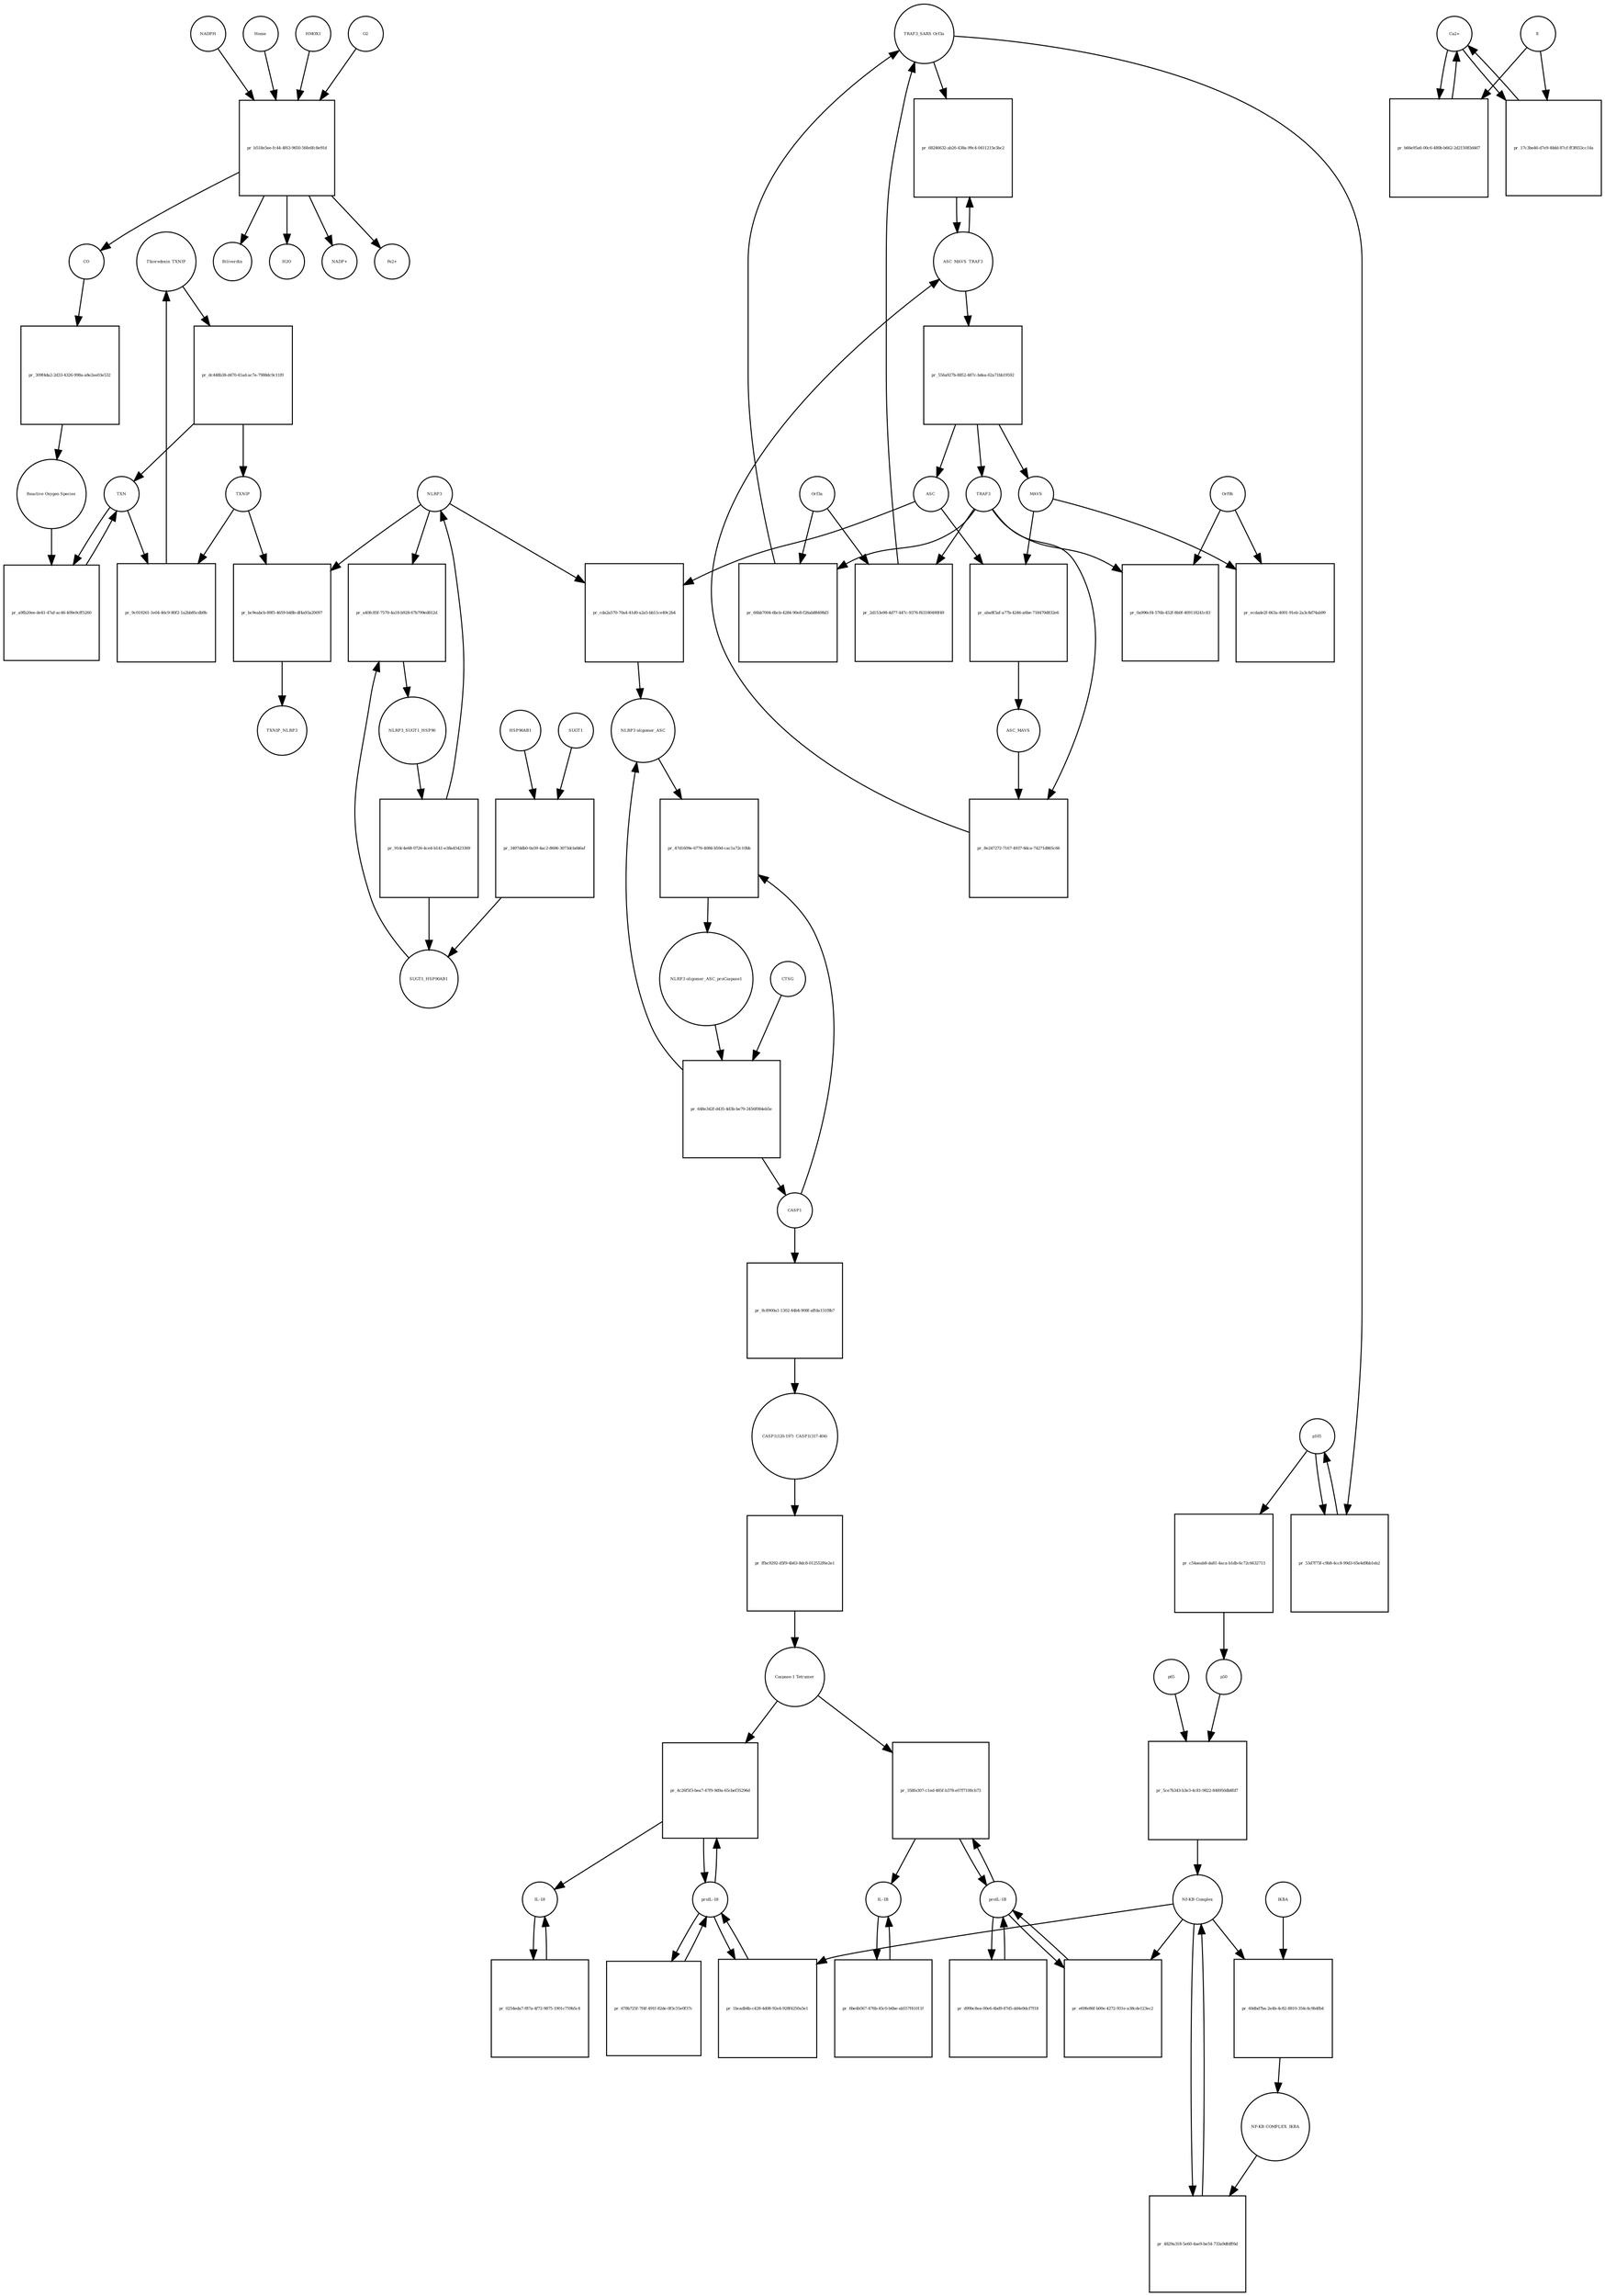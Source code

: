 strict digraph  {
Thioredoxin_TXNIP [annotation="urn_miriam_uniprot_P10599|urn_miriam_uniprot_Q9H3M7", bipartite=0, cls=complex, fontsize=4, label=Thioredoxin_TXNIP, shape=circle];
"pr_dc448b38-d470-41ad-ac7e-7988dc9c11f0" [annotation="", bipartite=1, cls=process, fontsize=4, label="pr_dc448b38-d470-41ad-ac7e-7988dc9c11f0", shape=square];
TXNIP [annotation=urn_miriam_uniprot_Q9H3M7, bipartite=0, cls=macromolecule, fontsize=4, label=TXNIP, shape=circle];
TXN [annotation=urn_miriam_uniprot_P10599, bipartite=0, cls=macromolecule, fontsize=4, label=TXN, shape=circle];
"pr_a9fb20ee-de41-47af-ac46-409e9cff5260" [annotation="", bipartite=1, cls=process, fontsize=4, label="pr_a9fb20ee-de41-47af-ac46-409e9cff5260", shape=square];
"Reactive Oxygen Species" [annotation="urn_miriam_obo.chebi_CHEBI%3A26523", bipartite=0, cls="simple chemical", fontsize=4, label="Reactive Oxygen Species", shape=circle];
"pr_9c019261-1e04-46c9-80f2-1a2bb85cdb9b" [annotation="", bipartite=1, cls=process, fontsize=4, label="pr_9c019261-1e04-46c9-80f2-1a2bb85cdb9b", shape=square];
HSP90AB1 [annotation=urn_miriam_uniprot_P08238, bipartite=0, cls=macromolecule, fontsize=4, label=HSP90AB1, shape=circle];
"pr_3497ddb0-0a59-4ac2-8606-3073dcbd46af" [annotation="", bipartite=1, cls=process, fontsize=4, label="pr_3497ddb0-0a59-4ac2-8606-3073dcbd46af", shape=square];
SUGT1 [annotation=urn_miriam_uniprot_Q9Y2Z0, bipartite=0, cls=macromolecule, fontsize=4, label=SUGT1, shape=circle];
SUGT1_HSP90AB1 [annotation="urn_miriam_uniprot_P08238|urn_miriam_uniprot_Q9Y2Z0", bipartite=0, cls=complex, fontsize=4, label=SUGT1_HSP90AB1, shape=circle];
NLRP3 [annotation=urn_miriam_uniprot_Q96P20, bipartite=0, cls=macromolecule, fontsize=4, label=NLRP3, shape=circle];
"pr_bc9eabcb-89f5-4659-b48b-df4a93a20097" [annotation="", bipartite=1, cls=process, fontsize=4, label="pr_bc9eabcb-89f5-4659-b48b-df4a93a20097", shape=square];
TXNIP_NLRP3 [annotation="urn_miriam_uniprot_Q9H3M7|urn_miriam_uniprot_Q96P20", bipartite=0, cls=complex, fontsize=4, label=TXNIP_NLRP3, shape=circle];
"NLRP3 oligomer_ASC_proCaspase1" [annotation="urn_miriam_uniprot_P29466|urn_miriam_uniprot_Q9ULZ3|urn_miriam_uniprot_Q96P20", bipartite=0, cls=complex, fontsize=4, label="NLRP3 oligomer_ASC_proCaspase1", shape=circle];
"pr_648e342f-d435-4d3b-be79-2456f084eb5e" [annotation="", bipartite=1, cls=process, fontsize=4, label="pr_648e342f-d435-4d3b-be79-2456f084eb5e", shape=square];
CASP1 [annotation=urn_miriam_uniprot_P29466, bipartite=0, cls=macromolecule, fontsize=4, label=CASP1, shape=circle];
CTSG [annotation=urn_miriam_uniprot_P08311, bipartite=0, cls=macromolecule, fontsize=4, label=CTSG, shape=circle];
"NLRP3 oligomer_ASC" [annotation="urn_miriam_uniprot_Q9ULZ3|urn_miriam_uniprot_Q96P20", bipartite=0, cls=complex, fontsize=4, label="NLRP3 oligomer_ASC", shape=circle];
"pr_8c8900a1-1302-44b4-908f-affda151f8b7" [annotation="", bipartite=1, cls=process, fontsize=4, label="pr_8c8900a1-1302-44b4-908f-affda151f8b7", shape=square];
"CASP1(120-197)_CASP1(317-404)" [annotation=urn_miriam_uniprot_P29466, bipartite=0, cls=complex, fontsize=4, label="CASP1(120-197)_CASP1(317-404)", shape=circle];
"pr_ffbc9292-d5f9-4b63-8dc8-012552f6e2e1" [annotation="", bipartite=1, cls=process, fontsize=4, label="pr_ffbc9292-d5f9-4b63-8dc8-012552f6e2e1", shape=square];
"Caspase-1 Tetramer" [annotation=urn_miriam_uniprot_P29466, bipartite=0, cls="complex multimer", fontsize=4, label="Caspase-1 Tetramer", shape=circle];
"proIL-1B" [annotation=urn_miriam_uniprot_P01584, bipartite=0, cls=macromolecule, fontsize=4, label="proIL-1B", shape=circle];
"pr_358fe307-c1ed-485f-b378-e07f7100cb73" [annotation="", bipartite=1, cls=process, fontsize=4, label="pr_358fe307-c1ed-485f-b378-e07f7100cb73", shape=square];
"IL-1B" [annotation=urn_miriam_uniprot_P01584, bipartite=0, cls=macromolecule, fontsize=4, label="IL-1B", shape=circle];
"pr_6be4b567-476b-45c0-b6be-ab557f41011f" [annotation="", bipartite=1, cls="omitted process", fontsize=4, label="pr_6be4b567-476b-45c0-b6be-ab557f41011f", shape=square];
"proIL-18" [annotation=urn_miriam_uniprot_Q14116, bipartite=0, cls=macromolecule, fontsize=4, label="proIL-18", shape=circle];
"pr_4c26f5f3-bea7-47f9-9d9a-65cbef35296d" [annotation="", bipartite=1, cls=process, fontsize=4, label="pr_4c26f5f3-bea7-47f9-9d9a-65cbef35296d", shape=square];
"IL-18" [annotation=urn_miriam_uniprot_Q14116, bipartite=0, cls=macromolecule, fontsize=4, label="IL-18", shape=circle];
"pr_0254eda7-f87a-4f72-9875-1901c759b5c4" [annotation="", bipartite=1, cls="omitted process", fontsize=4, label="pr_0254eda7-f87a-4f72-9875-1901c759b5c4", shape=square];
"pr_47d1609e-6776-4084-b59d-cac1a72c10bb" [annotation="", bipartite=1, cls=process, fontsize=4, label="pr_47d1609e-6776-4084-b59d-cac1a72c10bb", shape=square];
"pr_e69fe86f-b00e-4272-931e-a38cde123ec2" [annotation="", bipartite=1, cls=process, fontsize=4, label="pr_e69fe86f-b00e-4272-931e-a38cde123ec2", shape=square];
"Nf-KB Complex" [annotation="urn_miriam_uniprot_P19838|urn_miriam_uniprot_Q00653", bipartite=0, cls=complex, fontsize=4, label="Nf-KB Complex", shape=circle];
"pr_1bcadb4b-c428-4d08-92e4-928f4250a5e1" [annotation="", bipartite=1, cls=process, fontsize=4, label="pr_1bcadb4b-c428-4d08-92e4-928f4250a5e1", shape=square];
p50 [annotation=urn_miriam_uniprot_P19838, bipartite=0, cls=macromolecule, fontsize=4, label=p50, shape=circle];
"pr_5ce7b343-b3e3-4c81-9822-848950db8fd7" [annotation="", bipartite=1, cls=process, fontsize=4, label="pr_5ce7b343-b3e3-4c81-9822-848950db8fd7", shape=square];
p65 [annotation=urn_miriam_uniprot_Q00653, bipartite=0, cls=macromolecule, fontsize=4, label=p65, shape=circle];
Orf3a [annotation="urn_miriam_uniprot_P59632|urn_miriam_taxonomy_694009", bipartite=0, cls=macromolecule, fontsize=4, label=Orf3a, shape=circle];
"pr_2d153e98-4d77-447c-9376-f63180490f49" [annotation="", bipartite=1, cls=process, fontsize=4, label="pr_2d153e98-4d77-447c-9376-f63180490f49", shape=square];
TRAF3 [annotation=urn_miriam_uniprot_Q13114, bipartite=0, cls=macromolecule, fontsize=4, label=TRAF3, shape=circle];
"TRAF3_SARS Orf3a" [annotation="urn_miriam_uniprot_P59632|urn_miriam_uniprot_Q13114|urn_miriam_taxonomy_694009", bipartite=0, cls=complex, fontsize=4, label="TRAF3_SARS Orf3a", shape=circle];
p105 [annotation=urn_miriam_uniprot_P19838, bipartite=0, cls=macromolecule, fontsize=4, label=p105, shape=circle];
"pr_c54aeab8-da81-4aca-b1db-6c72c6632713" [annotation="", bipartite=1, cls="omitted process", fontsize=4, label="pr_c54aeab8-da81-4aca-b1db-6c72c6632713", shape=square];
ASC [annotation=urn_miriam_uniprot_Q9ULZ3, bipartite=0, cls=macromolecule, fontsize=4, label=ASC, shape=circle];
"pr_cda2a570-70a4-41d0-a2a5-bb11ce49c2b4" [annotation="", bipartite=1, cls=process, fontsize=4, label="pr_cda2a570-70a4-41d0-a2a5-bb11ce49c2b4", shape=square];
IKBA [annotation="", bipartite=0, cls=macromolecule, fontsize=4, label=IKBA, shape=circle];
"pr_60dbd7ba-2e4b-4c82-8810-354c4c9b4fb4" [annotation="", bipartite=1, cls=process, fontsize=4, label="pr_60dbd7ba-2e4b-4c82-8810-354c4c9b4fb4", shape=square];
"NF-KB COMPLEX_IKBA" [annotation=urn_miriam_uniprot_P19838, bipartite=0, cls=complex, fontsize=4, label="NF-KB COMPLEX_IKBA", shape=circle];
"pr_4829a318-5e60-4ae9-be54-733a9dfdff6d" [annotation="", bipartite=1, cls=process, fontsize=4, label="pr_4829a318-5e60-4ae9-be54-733a9dfdff6d", shape=square];
NLRP3_SUGT1_HSP90 [annotation="urn_miriam_uniprot_P08238|urn_miriam_uniprot_Q96P20|urn_miriam_uniprot_Q9Y2Z0", bipartite=0, cls=complex, fontsize=4, label=NLRP3_SUGT1_HSP90, shape=circle];
"pr_91dc4e68-0726-4ce4-b141-e38a45423369" [annotation="", bipartite=1, cls="omitted process", fontsize=4, label="pr_91dc4e68-0726-4ce4-b141-e38a45423369", shape=square];
"pr_aba8f3af-a77b-4246-a6be-718470d832e6" [annotation="", bipartite=1, cls=process, fontsize=4, label="pr_aba8f3af-a77b-4246-a6be-718470d832e6", shape=square];
ASC_MAVS [annotation=urn_miriam_uniprot_Q9ULZ3, bipartite=0, cls=complex, fontsize=4, label=ASC_MAVS, shape=circle];
MAVS [annotation=urn_miriam_uniprot_Q7Z434, bipartite=0, cls=macromolecule, fontsize=4, label=MAVS, shape=circle];
"pr_8e247272-7167-4937-8dca-74271d865c66" [annotation="", bipartite=1, cls=process, fontsize=4, label="pr_8e247272-7167-4937-8dca-74271d865c66", shape=square];
ASC_MAVS_TRAF3 [annotation="urn_miriam_pubmed_25847972|urn_miriam_uniprot_Q9ULZ3|urn_miriam_uniprot_Q13114", bipartite=0, cls=complex, fontsize=4, label=ASC_MAVS_TRAF3, shape=circle];
"pr_556a927b-8852-487c-bdea-62a71bb19592" [annotation="", bipartite=1, cls=process, fontsize=4, label="pr_556a927b-8852-487c-bdea-62a71bb19592", shape=square];
"pr_68246632-ab26-438a-99c4-0411215e3bc2" [annotation="", bipartite=1, cls="omitted process", fontsize=4, label="pr_68246632-ab26-438a-99c4-0411215e3bc2", shape=square];
"pr_a40fc85f-7570-4a18-b928-67b799ed812d" [annotation="", bipartite=1, cls=process, fontsize=4, label="pr_a40fc85f-7570-4a18-b928-67b799ed812d", shape=square];
"pr_d99bc8ea-00e6-4bd9-87d5-dd4e9dcf7f18" [annotation="", bipartite=1, cls=process, fontsize=4, label="pr_d99bc8ea-00e6-4bd9-87d5-dd4e9dcf7f18", shape=square];
"pr_678b725f-7f4f-491f-82de-0f3c55e0f37c" [annotation="", bipartite=1, cls=process, fontsize=4, label="pr_678b725f-7f4f-491f-82de-0f3c55e0f37c", shape=square];
"Ca2+" [annotation="urn_miriam_obo.chebi_CHEBI%3A29108", bipartite=0, cls="simple chemical", fontsize=4, label="Ca2+", shape=circle];
"pr_b66e95a6-00c6-480b-b662-2d215083d467" [annotation="", bipartite=1, cls=process, fontsize=4, label="pr_b66e95a6-00c6-480b-b662-2d215083d467", shape=square];
E [annotation="urn_miriam_uniprot_P59637|urn_miriam_taxonomy_694009", bipartite=0, cls=macromolecule, fontsize=4, label=E, shape=circle];
"pr_17c3be46-d7e9-48dd-87cf-ff3f653cc14a" [annotation="", bipartite=1, cls=process, fontsize=4, label="pr_17c3be46-d7e9-48dd-87cf-ff3f653cc14a", shape=square];
"pr_66bb7004-6bcb-4284-90e8-f26ab88498d3" [annotation="", bipartite=1, cls=process, fontsize=4, label="pr_66bb7004-6bcb-4284-90e8-f26ab88498d3", shape=square];
"pr_53d7f75f-c9b8-4cc8-99d3-65e4d9bb1eb2" [annotation="", bipartite=1, cls="omitted process", fontsize=4, label="pr_53d7f75f-c9b8-4cc8-99d3-65e4d9bb1eb2", shape=square];
Heme [annotation="urn_miriam_obo.chebi_CHEBI%3A30413", bipartite=0, cls="simple chemical", fontsize=4, label=Heme, shape=circle];
"pr_b518e5ee-fc44-4f63-9650-56fe6fc8e91d" [annotation="", bipartite=1, cls=process, fontsize=4, label="pr_b518e5ee-fc44-4f63-9650-56fe6fc8e91d", shape=square];
Biliverdin [annotation="urn_miriam_obo.chebi_CHEBI%3A17033", bipartite=0, cls="simple chemical", fontsize=4, label=Biliverdin, shape=circle];
HMOX1 [annotation=urn_miriam_uniprot_P09601, bipartite=0, cls=macromolecule, fontsize=4, label=HMOX1, shape=circle];
O2 [annotation="urn_miriam_obo.chebi_CHEBI%3A15379", bipartite=0, cls="simple chemical", fontsize=4, label=O2, shape=circle];
NADPH [annotation="urn_miriam_obo.chebi_CHEBI%3A16474", bipartite=0, cls="simple chemical", fontsize=4, label=NADPH, shape=circle];
H2O [annotation="urn_miriam_obo.chebi_CHEBI%3A15377", bipartite=0, cls="simple chemical", fontsize=4, label=H2O, shape=circle];
"NADP+" [annotation="urn_miriam_obo.chebi_CHEBI%3A18009", bipartite=0, cls="simple chemical", fontsize=4, label="NADP+", shape=circle];
CO [annotation="urn_miriam_obo.chebi_CHEBI%3A17245", bipartite=0, cls="simple chemical", fontsize=4, label=CO, shape=circle];
"Fe2+" [annotation="urn_miriam_obo.chebi_CHEBI%3A29033", bipartite=0, cls="simple chemical", fontsize=4, label="Fe2+", shape=circle];
"pr_309f4da2-2d33-4326-998a-a8e2ee03e532" [annotation="", bipartite=1, cls=process, fontsize=4, label="pr_309f4da2-2d33-4326-998a-a8e2ee03e532", shape=square];
"pr_ecdade2f-663a-4001-91eb-2a3c8d74ab99" [annotation="", bipartite=1, cls=process, fontsize=4, label="pr_ecdade2f-663a-4001-91eb-2a3c8d74ab99", shape=square];
Orf9b [annotation="urn_miriam_taxonomy_694009|urn_miriam_uniprot_P59636", bipartite=0, cls=macromolecule, fontsize=4, label=Orf9b, shape=circle];
"pr_0a996cf4-576b-452f-8b0f-409118241c83" [annotation="", bipartite=1, cls=process, fontsize=4, label="pr_0a996cf4-576b-452f-8b0f-409118241c83", shape=square];
Thioredoxin_TXNIP -> "pr_dc448b38-d470-41ad-ac7e-7988dc9c11f0"  [annotation="", interaction_type=consumption];
"pr_dc448b38-d470-41ad-ac7e-7988dc9c11f0" -> TXNIP  [annotation="", interaction_type=production];
"pr_dc448b38-d470-41ad-ac7e-7988dc9c11f0" -> TXN  [annotation="", interaction_type=production];
TXNIP -> "pr_9c019261-1e04-46c9-80f2-1a2bb85cdb9b"  [annotation="", interaction_type=consumption];
TXNIP -> "pr_bc9eabcb-89f5-4659-b48b-df4a93a20097"  [annotation="", interaction_type=consumption];
TXN -> "pr_a9fb20ee-de41-47af-ac46-409e9cff5260"  [annotation="", interaction_type=consumption];
TXN -> "pr_9c019261-1e04-46c9-80f2-1a2bb85cdb9b"  [annotation="", interaction_type=consumption];
"pr_a9fb20ee-de41-47af-ac46-409e9cff5260" -> TXN  [annotation="", interaction_type=production];
"Reactive Oxygen Species" -> "pr_a9fb20ee-de41-47af-ac46-409e9cff5260"  [annotation="", interaction_type="necessary stimulation"];
"pr_9c019261-1e04-46c9-80f2-1a2bb85cdb9b" -> Thioredoxin_TXNIP  [annotation="", interaction_type=production];
HSP90AB1 -> "pr_3497ddb0-0a59-4ac2-8606-3073dcbd46af"  [annotation="", interaction_type=consumption];
"pr_3497ddb0-0a59-4ac2-8606-3073dcbd46af" -> SUGT1_HSP90AB1  [annotation="", interaction_type=production];
SUGT1 -> "pr_3497ddb0-0a59-4ac2-8606-3073dcbd46af"  [annotation="", interaction_type=consumption];
SUGT1_HSP90AB1 -> "pr_a40fc85f-7570-4a18-b928-67b799ed812d"  [annotation="", interaction_type=consumption];
NLRP3 -> "pr_bc9eabcb-89f5-4659-b48b-df4a93a20097"  [annotation="", interaction_type=consumption];
NLRP3 -> "pr_cda2a570-70a4-41d0-a2a5-bb11ce49c2b4"  [annotation="", interaction_type=consumption];
NLRP3 -> "pr_a40fc85f-7570-4a18-b928-67b799ed812d"  [annotation="", interaction_type=consumption];
"pr_bc9eabcb-89f5-4659-b48b-df4a93a20097" -> TXNIP_NLRP3  [annotation="", interaction_type=production];
"NLRP3 oligomer_ASC_proCaspase1" -> "pr_648e342f-d435-4d3b-be79-2456f084eb5e"  [annotation="", interaction_type=consumption];
"pr_648e342f-d435-4d3b-be79-2456f084eb5e" -> CASP1  [annotation="", interaction_type=production];
"pr_648e342f-d435-4d3b-be79-2456f084eb5e" -> "NLRP3 oligomer_ASC"  [annotation="", interaction_type=production];
CASP1 -> "pr_8c8900a1-1302-44b4-908f-affda151f8b7"  [annotation="", interaction_type=consumption];
CASP1 -> "pr_47d1609e-6776-4084-b59d-cac1a72c10bb"  [annotation="", interaction_type=consumption];
CTSG -> "pr_648e342f-d435-4d3b-be79-2456f084eb5e"  [annotation="", interaction_type=catalysis];
"NLRP3 oligomer_ASC" -> "pr_47d1609e-6776-4084-b59d-cac1a72c10bb"  [annotation="", interaction_type=consumption];
"pr_8c8900a1-1302-44b4-908f-affda151f8b7" -> "CASP1(120-197)_CASP1(317-404)"  [annotation="", interaction_type=production];
"CASP1(120-197)_CASP1(317-404)" -> "pr_ffbc9292-d5f9-4b63-8dc8-012552f6e2e1"  [annotation="", interaction_type=consumption];
"pr_ffbc9292-d5f9-4b63-8dc8-012552f6e2e1" -> "Caspase-1 Tetramer"  [annotation="", interaction_type=production];
"Caspase-1 Tetramer" -> "pr_358fe307-c1ed-485f-b378-e07f7100cb73"  [annotation="", interaction_type=catalysis];
"Caspase-1 Tetramer" -> "pr_4c26f5f3-bea7-47f9-9d9a-65cbef35296d"  [annotation="", interaction_type=catalysis];
"proIL-1B" -> "pr_358fe307-c1ed-485f-b378-e07f7100cb73"  [annotation="", interaction_type=consumption];
"proIL-1B" -> "pr_e69fe86f-b00e-4272-931e-a38cde123ec2"  [annotation="", interaction_type=consumption];
"proIL-1B" -> "pr_d99bc8ea-00e6-4bd9-87d5-dd4e9dcf7f18"  [annotation="", interaction_type=consumption];
"pr_358fe307-c1ed-485f-b378-e07f7100cb73" -> "IL-1B"  [annotation="", interaction_type=production];
"pr_358fe307-c1ed-485f-b378-e07f7100cb73" -> "proIL-1B"  [annotation="", interaction_type=production];
"IL-1B" -> "pr_6be4b567-476b-45c0-b6be-ab557f41011f"  [annotation="", interaction_type=consumption];
"pr_6be4b567-476b-45c0-b6be-ab557f41011f" -> "IL-1B"  [annotation="", interaction_type=production];
"proIL-18" -> "pr_4c26f5f3-bea7-47f9-9d9a-65cbef35296d"  [annotation="", interaction_type=consumption];
"proIL-18" -> "pr_1bcadb4b-c428-4d08-92e4-928f4250a5e1"  [annotation="", interaction_type=consumption];
"proIL-18" -> "pr_678b725f-7f4f-491f-82de-0f3c55e0f37c"  [annotation="", interaction_type=consumption];
"pr_4c26f5f3-bea7-47f9-9d9a-65cbef35296d" -> "IL-18"  [annotation="", interaction_type=production];
"pr_4c26f5f3-bea7-47f9-9d9a-65cbef35296d" -> "proIL-18"  [annotation="", interaction_type=production];
"IL-18" -> "pr_0254eda7-f87a-4f72-9875-1901c759b5c4"  [annotation="", interaction_type=consumption];
"pr_0254eda7-f87a-4f72-9875-1901c759b5c4" -> "IL-18"  [annotation="", interaction_type=production];
"pr_47d1609e-6776-4084-b59d-cac1a72c10bb" -> "NLRP3 oligomer_ASC_proCaspase1"  [annotation="", interaction_type=production];
"pr_e69fe86f-b00e-4272-931e-a38cde123ec2" -> "proIL-1B"  [annotation="", interaction_type=production];
"Nf-KB Complex" -> "pr_e69fe86f-b00e-4272-931e-a38cde123ec2"  [annotation=urn_miriam_pubmed_31034780, interaction_type=catalysis];
"Nf-KB Complex" -> "pr_1bcadb4b-c428-4d08-92e4-928f4250a5e1"  [annotation=urn_miriam_pubmed_31034780, interaction_type=catalysis];
"Nf-KB Complex" -> "pr_60dbd7ba-2e4b-4c82-8810-354c4c9b4fb4"  [annotation="", interaction_type=consumption];
"Nf-KB Complex" -> "pr_4829a318-5e60-4ae9-be54-733a9dfdff6d"  [annotation="", interaction_type=consumption];
"pr_1bcadb4b-c428-4d08-92e4-928f4250a5e1" -> "proIL-18"  [annotation="", interaction_type=production];
p50 -> "pr_5ce7b343-b3e3-4c81-9822-848950db8fd7"  [annotation="", interaction_type=consumption];
"pr_5ce7b343-b3e3-4c81-9822-848950db8fd7" -> "Nf-KB Complex"  [annotation="", interaction_type=production];
p65 -> "pr_5ce7b343-b3e3-4c81-9822-848950db8fd7"  [annotation="", interaction_type=consumption];
Orf3a -> "pr_2d153e98-4d77-447c-9376-f63180490f49"  [annotation="", interaction_type=consumption];
Orf3a -> "pr_66bb7004-6bcb-4284-90e8-f26ab88498d3"  [annotation="", interaction_type=consumption];
"pr_2d153e98-4d77-447c-9376-f63180490f49" -> "TRAF3_SARS Orf3a"  [annotation="", interaction_type=production];
TRAF3 -> "pr_2d153e98-4d77-447c-9376-f63180490f49"  [annotation="", interaction_type=consumption];
TRAF3 -> "pr_8e247272-7167-4937-8dca-74271d865c66"  [annotation="", interaction_type=consumption];
TRAF3 -> "pr_66bb7004-6bcb-4284-90e8-f26ab88498d3"  [annotation="", interaction_type=consumption];
TRAF3 -> "pr_0a996cf4-576b-452f-8b0f-409118241c83"  [annotation="", interaction_type=consumption];
"TRAF3_SARS Orf3a" -> "pr_68246632-ab26-438a-99c4-0411215e3bc2"  [annotation="urn_miriam_pubmed_25847972|urn_miriam_pubmed_31034780|urn_miriam_taxonomy_9606", interaction_type=catalysis];
"TRAF3_SARS Orf3a" -> "pr_53d7f75f-c9b8-4cc8-99d3-65e4d9bb1eb2"  [annotation="urn_miriam_pubmed_31034780|urn_miriam_taxonomy_9606", interaction_type=catalysis];
p105 -> "pr_c54aeab8-da81-4aca-b1db-6c72c6632713"  [annotation="", interaction_type=consumption];
p105 -> "pr_53d7f75f-c9b8-4cc8-99d3-65e4d9bb1eb2"  [annotation="", interaction_type=consumption];
"pr_c54aeab8-da81-4aca-b1db-6c72c6632713" -> p50  [annotation="", interaction_type=production];
ASC -> "pr_cda2a570-70a4-41d0-a2a5-bb11ce49c2b4"  [annotation="", interaction_type=consumption];
ASC -> "pr_aba8f3af-a77b-4246-a6be-718470d832e6"  [annotation="", interaction_type=consumption];
"pr_cda2a570-70a4-41d0-a2a5-bb11ce49c2b4" -> "NLRP3 oligomer_ASC"  [annotation="", interaction_type=production];
IKBA -> "pr_60dbd7ba-2e4b-4c82-8810-354c4c9b4fb4"  [annotation="", interaction_type=consumption];
"pr_60dbd7ba-2e4b-4c82-8810-354c4c9b4fb4" -> "NF-KB COMPLEX_IKBA"  [annotation="", interaction_type=production];
"NF-KB COMPLEX_IKBA" -> "pr_4829a318-5e60-4ae9-be54-733a9dfdff6d"  [annotation="", interaction_type=inhibition];
"pr_4829a318-5e60-4ae9-be54-733a9dfdff6d" -> "Nf-KB Complex"  [annotation="", interaction_type=production];
NLRP3_SUGT1_HSP90 -> "pr_91dc4e68-0726-4ce4-b141-e38a45423369"  [annotation="", interaction_type=consumption];
"pr_91dc4e68-0726-4ce4-b141-e38a45423369" -> NLRP3  [annotation="", interaction_type=production];
"pr_91dc4e68-0726-4ce4-b141-e38a45423369" -> SUGT1_HSP90AB1  [annotation="", interaction_type=production];
"pr_aba8f3af-a77b-4246-a6be-718470d832e6" -> ASC_MAVS  [annotation="", interaction_type=production];
ASC_MAVS -> "pr_8e247272-7167-4937-8dca-74271d865c66"  [annotation="", interaction_type=consumption];
MAVS -> "pr_aba8f3af-a77b-4246-a6be-718470d832e6"  [annotation="", interaction_type=consumption];
MAVS -> "pr_ecdade2f-663a-4001-91eb-2a3c8d74ab99"  [annotation="", interaction_type=consumption];
"pr_8e247272-7167-4937-8dca-74271d865c66" -> ASC_MAVS_TRAF3  [annotation="", interaction_type=production];
ASC_MAVS_TRAF3 -> "pr_556a927b-8852-487c-bdea-62a71bb19592"  [annotation="", interaction_type=consumption];
ASC_MAVS_TRAF3 -> "pr_68246632-ab26-438a-99c4-0411215e3bc2"  [annotation="", interaction_type=consumption];
"pr_556a927b-8852-487c-bdea-62a71bb19592" -> ASC  [annotation="", interaction_type=production];
"pr_556a927b-8852-487c-bdea-62a71bb19592" -> TRAF3  [annotation="", interaction_type=production];
"pr_556a927b-8852-487c-bdea-62a71bb19592" -> MAVS  [annotation="", interaction_type=production];
"pr_68246632-ab26-438a-99c4-0411215e3bc2" -> ASC_MAVS_TRAF3  [annotation="", interaction_type=production];
"pr_a40fc85f-7570-4a18-b928-67b799ed812d" -> NLRP3_SUGT1_HSP90  [annotation="", interaction_type=production];
"pr_d99bc8ea-00e6-4bd9-87d5-dd4e9dcf7f18" -> "proIL-1B"  [annotation="", interaction_type=production];
"pr_678b725f-7f4f-491f-82de-0f3c55e0f37c" -> "proIL-18"  [annotation="", interaction_type=production];
"Ca2+" -> "pr_b66e95a6-00c6-480b-b662-2d215083d467"  [annotation="", interaction_type=consumption];
"Ca2+" -> "pr_17c3be46-d7e9-48dd-87cf-ff3f653cc14a"  [annotation="", interaction_type=consumption];
"pr_b66e95a6-00c6-480b-b662-2d215083d467" -> "Ca2+"  [annotation="", interaction_type=production];
E -> "pr_b66e95a6-00c6-480b-b662-2d215083d467"  [annotation="urn_miriam_pubmed_26331680|urn_miriam_doi_10.1016%2Fj.bbrc.2020.05.206|urn_miriam_taxonomy_392815", interaction_type=catalysis];
E -> "pr_17c3be46-d7e9-48dd-87cf-ff3f653cc14a"  [annotation="urn_miriam_pubmed_26331680|urn_miriam_doi_10.1016%2Fj.bbrc.2020.05.206|urn_miriam_taxonomy_392815", interaction_type=catalysis];
"pr_17c3be46-d7e9-48dd-87cf-ff3f653cc14a" -> "Ca2+"  [annotation="", interaction_type=production];
"pr_66bb7004-6bcb-4284-90e8-f26ab88498d3" -> "TRAF3_SARS Orf3a"  [annotation="", interaction_type=production];
"pr_53d7f75f-c9b8-4cc8-99d3-65e4d9bb1eb2" -> p105  [annotation="", interaction_type=production];
Heme -> "pr_b518e5ee-fc44-4f63-9650-56fe6fc8e91d"  [annotation="", interaction_type=consumption];
"pr_b518e5ee-fc44-4f63-9650-56fe6fc8e91d" -> Biliverdin  [annotation="", interaction_type=production];
"pr_b518e5ee-fc44-4f63-9650-56fe6fc8e91d" -> H2O  [annotation="", interaction_type=production];
"pr_b518e5ee-fc44-4f63-9650-56fe6fc8e91d" -> "NADP+"  [annotation="", interaction_type=production];
"pr_b518e5ee-fc44-4f63-9650-56fe6fc8e91d" -> CO  [annotation="", interaction_type=production];
"pr_b518e5ee-fc44-4f63-9650-56fe6fc8e91d" -> "Fe2+"  [annotation="", interaction_type=production];
HMOX1 -> "pr_b518e5ee-fc44-4f63-9650-56fe6fc8e91d"  [annotation="", interaction_type=catalysis];
O2 -> "pr_b518e5ee-fc44-4f63-9650-56fe6fc8e91d"  [annotation="", interaction_type=consumption];
NADPH -> "pr_b518e5ee-fc44-4f63-9650-56fe6fc8e91d"  [annotation="", interaction_type=consumption];
CO -> "pr_309f4da2-2d33-4326-998a-a8e2ee03e532"  [annotation="urn_miriam_pubmed_28356568|urn_miriam_pubmed_25770182", interaction_type=inhibition];
"pr_309f4da2-2d33-4326-998a-a8e2ee03e532" -> "Reactive Oxygen Species"  [annotation="", interaction_type=production];
Orf9b -> "pr_ecdade2f-663a-4001-91eb-2a3c8d74ab99"  [annotation="urn_miriam_doi_10.4049%2Fjimmunol.1303196", interaction_type=catalysis];
Orf9b -> "pr_0a996cf4-576b-452f-8b0f-409118241c83"  [annotation="urn_miriam_doi_10.4049%2Fjimmunol.1303196", interaction_type=catalysis];
}
